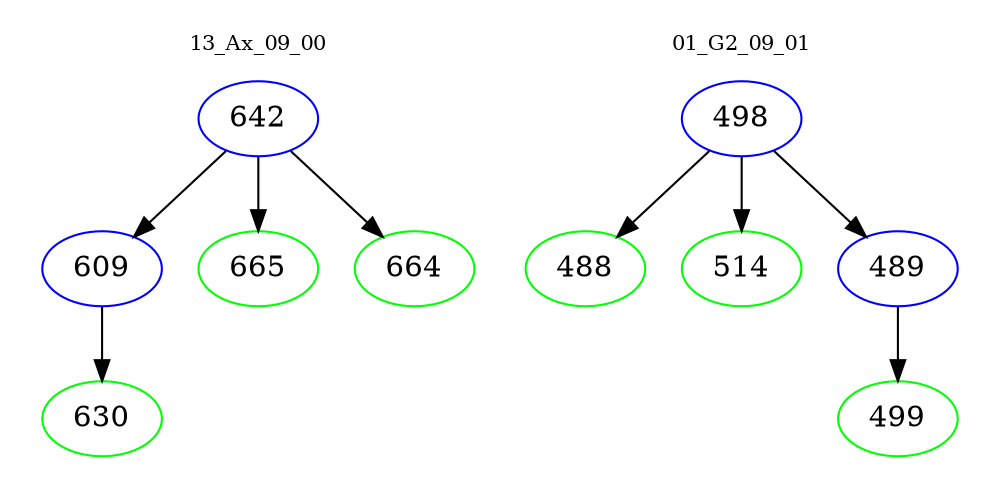 digraph{
subgraph cluster_0 {
color = white
label = "13_Ax_09_00";
fontsize=10;
T0_642 [label="642", color="blue"]
T0_642 -> T0_609 [color="black"]
T0_609 [label="609", color="blue"]
T0_609 -> T0_630 [color="black"]
T0_630 [label="630", color="green"]
T0_642 -> T0_665 [color="black"]
T0_665 [label="665", color="green"]
T0_642 -> T0_664 [color="black"]
T0_664 [label="664", color="green"]
}
subgraph cluster_1 {
color = white
label = "01_G2_09_01";
fontsize=10;
T1_498 [label="498", color="blue"]
T1_498 -> T1_488 [color="black"]
T1_488 [label="488", color="green"]
T1_498 -> T1_514 [color="black"]
T1_514 [label="514", color="green"]
T1_498 -> T1_489 [color="black"]
T1_489 [label="489", color="blue"]
T1_489 -> T1_499 [color="black"]
T1_499 [label="499", color="green"]
}
}
